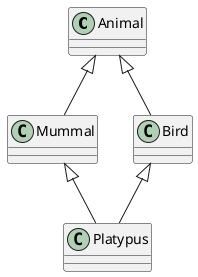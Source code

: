 @startuml
class Animal
class Mummal
class Bird
class Platypus
Animal <|-- Mummal
Animal <|-- Bird
Bird <|-- Platypus
Mummal <|-- Platypus

@enduml